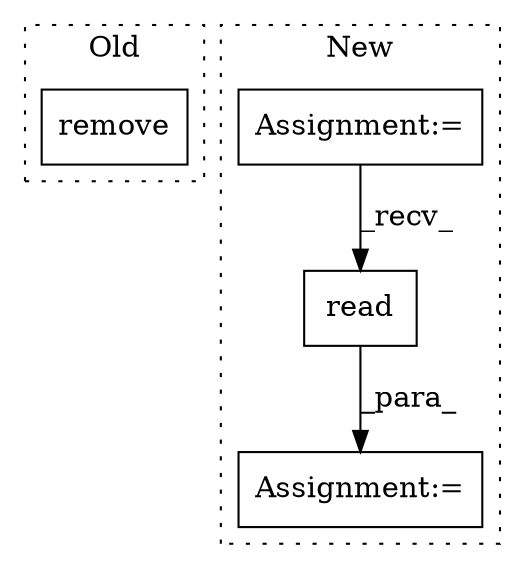 digraph G {
subgraph cluster0 {
1 [label="remove" a="32" s="2284,2337" l="12,2" shape="box"];
label = "Old";
style="dotted";
}
subgraph cluster1 {
2 [label="read" a="32" s="2232,2265" l="5,1" shape="box"];
3 [label="Assignment:=" a="7" s="2281" l="1" shape="box"];
4 [label="Assignment:=" a="7" s="2185" l="1" shape="box"];
label = "New";
style="dotted";
}
2 -> 3 [label="_para_"];
4 -> 2 [label="_recv_"];
}